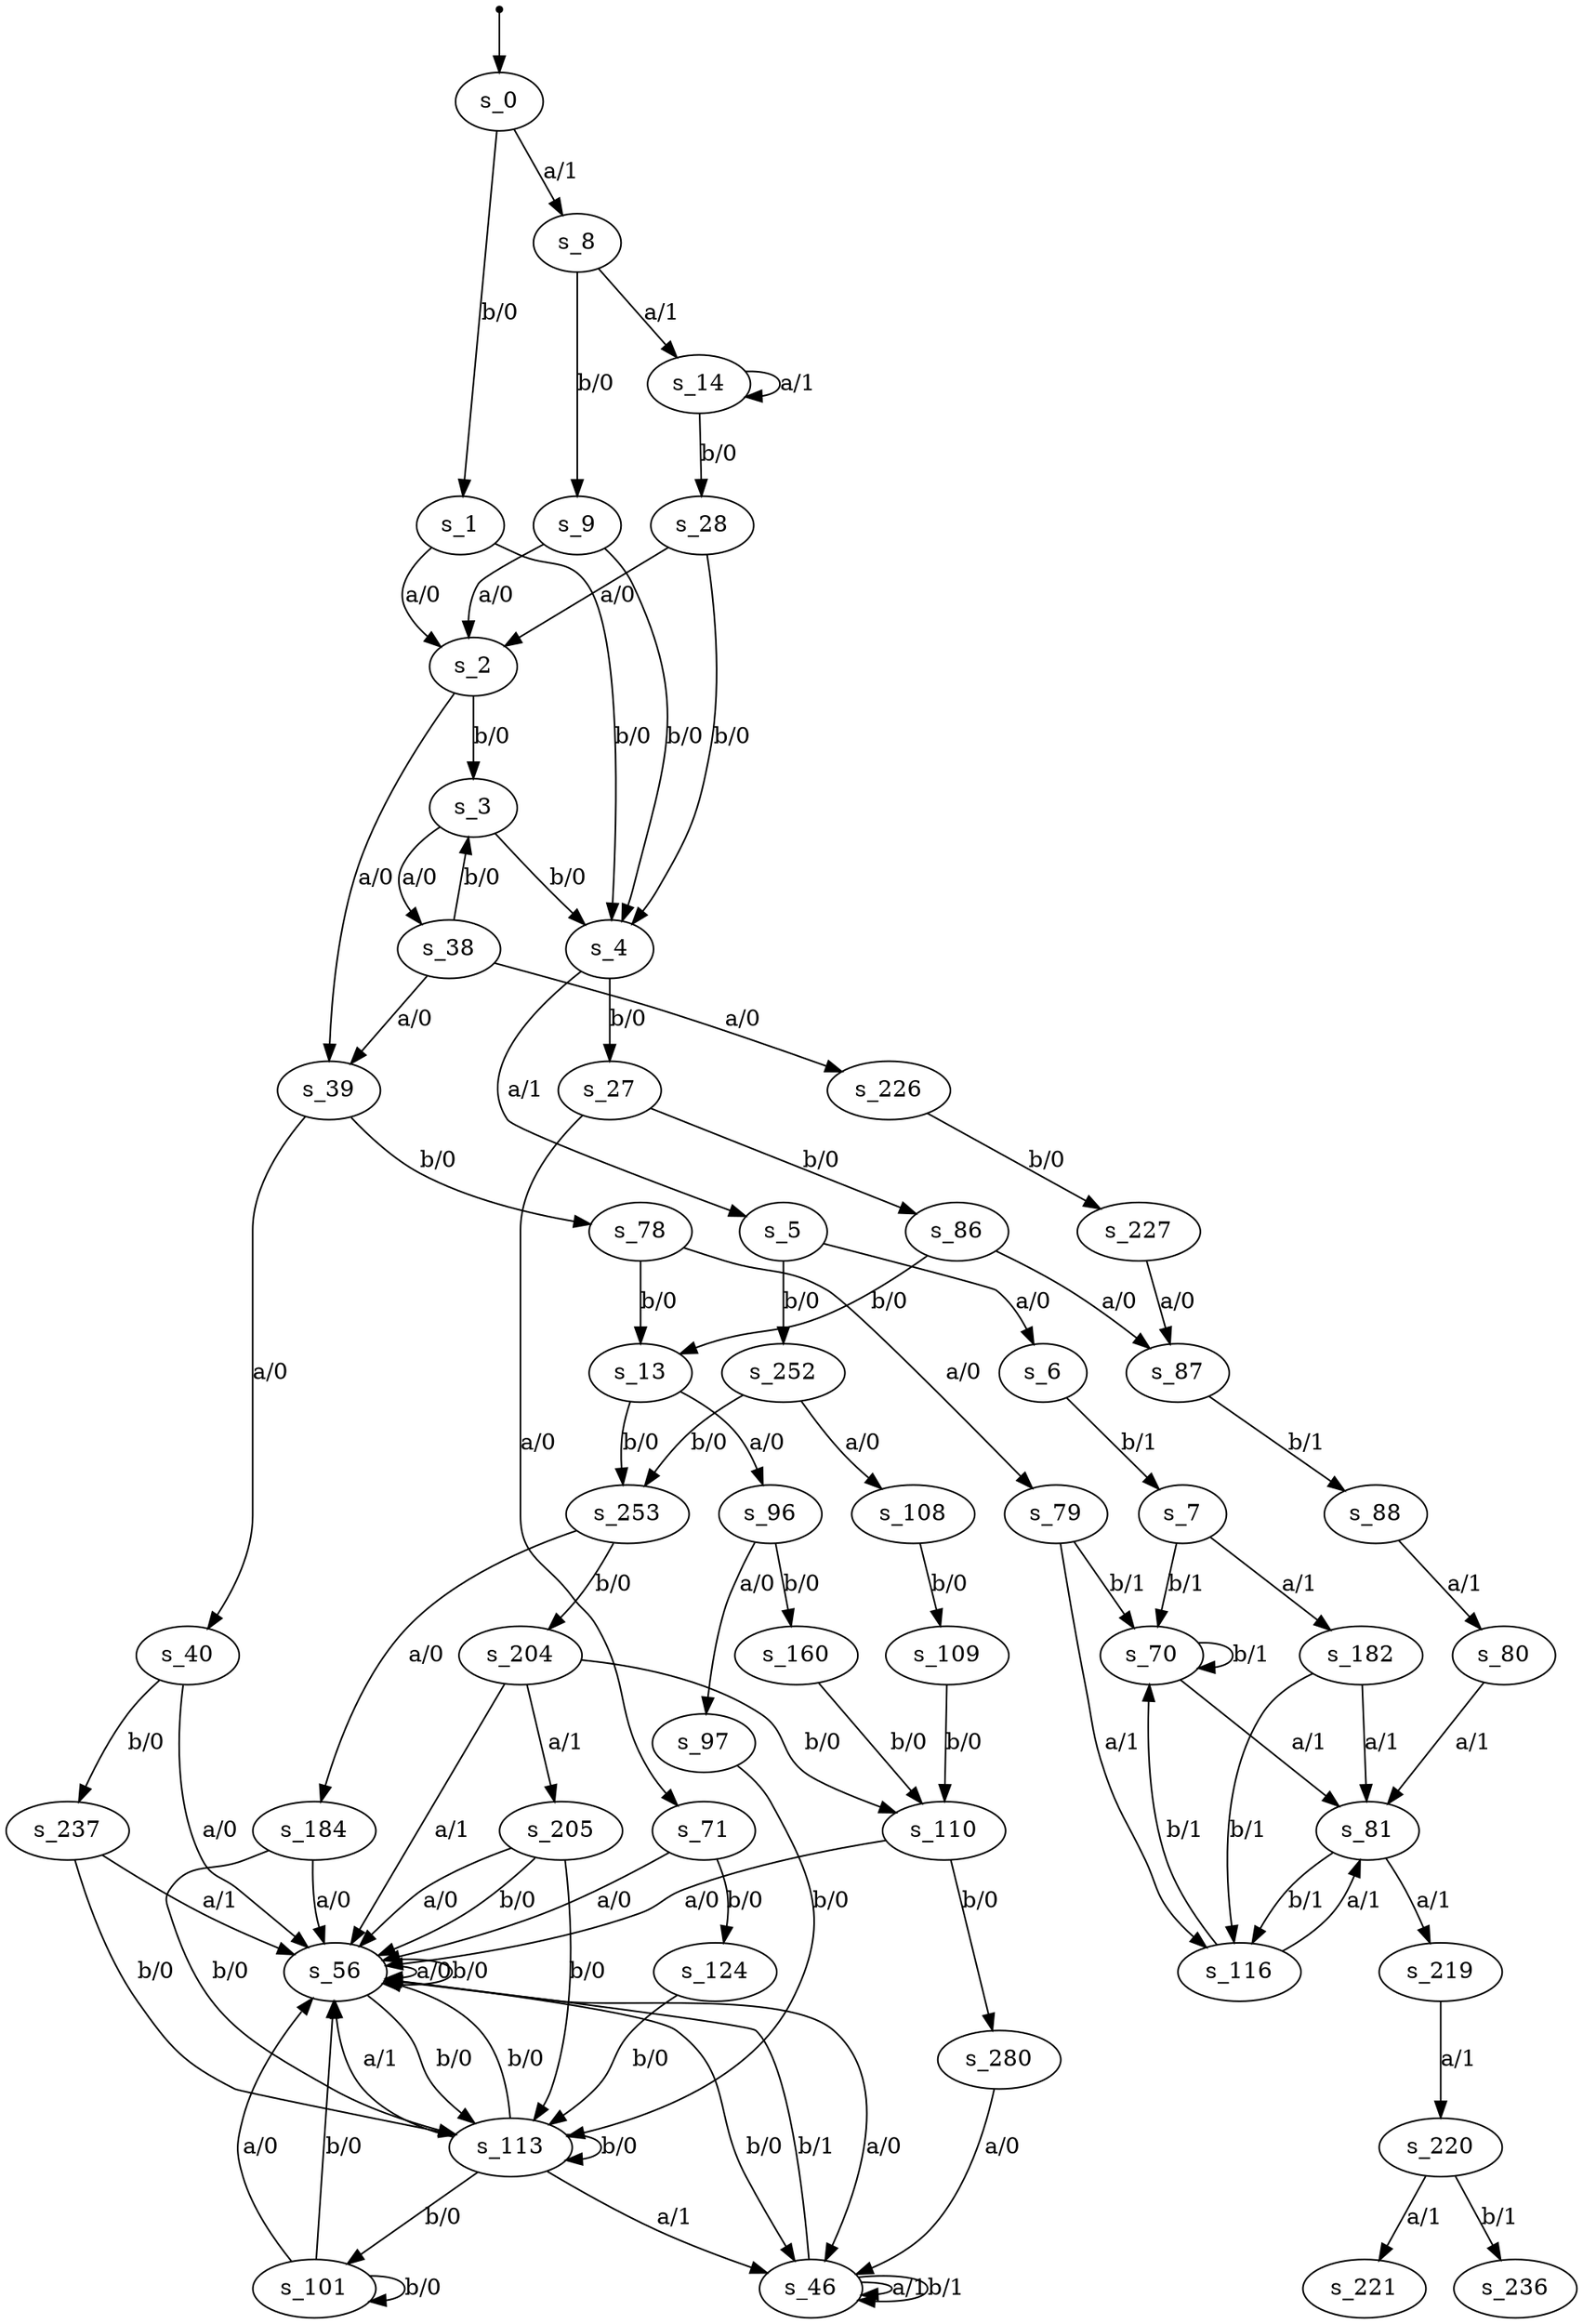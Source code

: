 digraph fsm {
	s_0 [root=true]
	s_1
	s_2
	s_3
	s_4
	s_5
	s_6
	s_7
	s_252
	s_253
	s_184
	s_56
	s_27
	s_71
	s_46
	s_86
	s_87
	s_88
	s_38
	s_39
	s_40
	s_237
	s_78
	s_79
	s_116
	s_81
	s_13
	s_204
	s_205
	s_113
	s_226
	s_227
	s_70
	s_101
	s_219
	s_220
	s_221
	s_182
	s_96
	s_97
	s_80
	s_124
	s_8
	s_9
	s_108
	s_109
	s_110
	s_280
	s_14
	s_28
	s_160
	s_236
	qi [shape = point]
	qi -> s_0
	s_0 -> s_1 [label="b/0"]
	s_1 -> s_2 [label="a/0"]
	s_2 -> s_3 [label="b/0"]
	s_3 -> s_4 [label="b/0"]
	s_4 -> s_5 [label="a/1"]
	s_5 -> s_6 [label="a/0"]
	s_6 -> s_7 [label="b/1"]
	s_5 -> s_252 [label="b/0"]
	s_252 -> s_253 [label="b/0"]
	s_253 -> s_184 [label="a/0"]
	s_184 -> s_56 [label="a/0"]
	s_4 -> s_27 [label="b/0"]
	s_27 -> s_71 [label="a/0"]
	s_71 -> s_56 [label="a/0"]
	s_56 -> s_56 [label="a/0"]
	s_56 -> s_56 [label="b/0"]
	s_56 -> s_46 [label="a/0"]
	s_27 -> s_86 [label="b/0"]
	s_86 -> s_87 [label="a/0"]
	s_87 -> s_88 [label="b/1"]
	s_3 -> s_38 [label="a/0"]
	s_38 -> s_39 [label="a/0"]
	s_39 -> s_40 [label="a/0"]
	s_40 -> s_56 [label="a/0"]
	s_46 -> s_46 [label="a/1"]
	s_46 -> s_56 [label="b/1"]
	s_40 -> s_237 [label="b/0"]
	s_237 -> s_56 [label="a/1"]
	s_46 -> s_46 [label="b/1"]
	s_39 -> s_78 [label="b/0"]
	s_78 -> s_79 [label="a/0"]
	s_79 -> s_116 [label="a/1"]
	s_116 -> s_81 [label="a/1"]
	s_78 -> s_13 [label="b/0"]
	s_13 -> s_253 [label="b/0"]
	s_253 -> s_204 [label="b/0"]
	s_204 -> s_205 [label="a/1"]
	s_205 -> s_113 [label="b/0"]
	s_113 -> s_56 [label="b/0"]
	s_56 -> s_113 [label="b/0"]
	s_113 -> s_56 [label="a/1"]
	s_38 -> s_3 [label="b/0"]
	s_38 -> s_226 [label="a/0"]
	s_226 -> s_227 [label="b/0"]
	s_227 -> s_87 [label="a/0"]
	s_7 -> s_70 [label="b/1"]
	s_70 -> s_70 [label="b/1"]
	s_70 -> s_81 [label="a/1"]
	s_2 -> s_39 [label="a/0"]
	s_184 -> s_113 [label="b/0"]
	s_113 -> s_113 [label="b/0"]
	s_116 -> s_70 [label="b/1"]
	s_237 -> s_113 [label="b/0"]
	s_113 -> s_101 [label="b/0"]
	s_101 -> s_101 [label="b/0"]
	s_101 -> s_56 [label="a/0"]
	s_1 -> s_4 [label="b/0"]
	s_81 -> s_219 [label="a/1"]
	s_219 -> s_220 [label="a/1"]
	s_220 -> s_221 [label="a/1"]
	s_7 -> s_182 [label="a/1"]
	s_182 -> s_116 [label="b/1"]
	s_81 -> s_116 [label="b/1"]
	s_182 -> s_81 [label="a/1"]
	s_205 -> s_56 [label="b/0"]
	s_86 -> s_13 [label="b/0"]
	s_13 -> s_96 [label="a/0"]
	s_96 -> s_97 [label="a/0"]
	s_97 -> s_113 [label="b/0"]
	s_101 -> s_56 [label="b/0"]
	s_56 -> s_46 [label="b/0"]
	s_88 -> s_80 [label="a/1"]
	s_80 -> s_81 [label="a/1"]
	s_71 -> s_124 [label="b/0"]
	s_0 -> s_8 [label="a/1"]
	s_8 -> s_9 [label="b/0"]
	s_9 -> s_4 [label="b/0"]
	s_205 -> s_56 [label="a/0"]
	s_124 -> s_113 [label="b/0"]
	s_9 -> s_2 [label="a/0"]
	s_252 -> s_108 [label="a/0"]
	s_108 -> s_109 [label="b/0"]
	s_109 -> s_110 [label="b/0"]
	s_110 -> s_56 [label="a/0"]
	s_113 -> s_46 [label="a/1"]
	s_204 -> s_110 [label="b/0"]
	s_110 -> s_280 [label="b/0"]
	s_280 -> s_46 [label="a/0"]
	s_8 -> s_14 [label="a/1"]
	s_14 -> s_14 [label="a/1"]
	s_14 -> s_28 [label="b/0"]
	s_28 -> s_4 [label="b/0"]
	s_28 -> s_2 [label="a/0"]
	s_79 -> s_70 [label="b/1"]
	s_204 -> s_56 [label="a/1"]
	s_96 -> s_160 [label="b/0"]
	s_160 -> s_110 [label="b/0"]
	s_220 -> s_236 [label="b/1"]
}